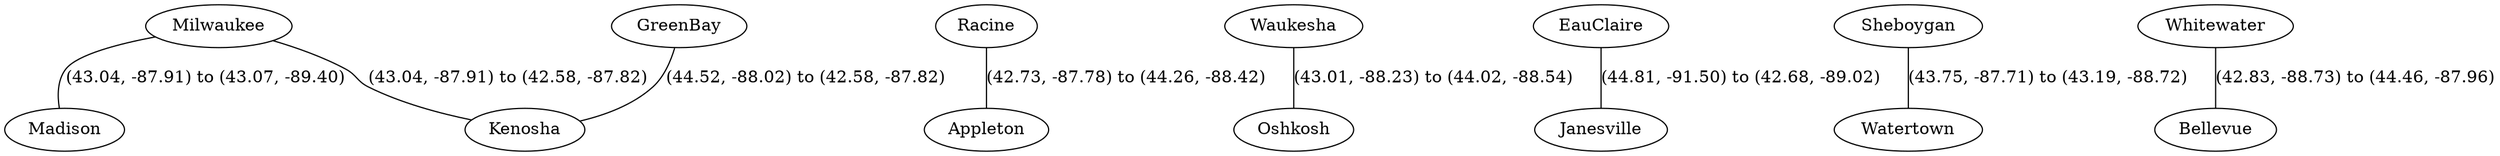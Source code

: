 graph RoadNetwork{
        Milwaukee -- Madison[label="(43.04, -87.91) to (43.07, -89.40)" distance=75.5];
        GreenBay -- Kenosha [label="(44.52, -88.02) to (42.58, -87.82)" distance=134.02];
        Racine -- Appleton [label="(42.73, -87.78) to (44.26, -88.42)" distance=110.74];
        Waukesha -- Oshkosh [label="(43.01, -88.23) to (44.02, -88.54)" distance=71.7];
        EauClaire -- Janesville [label="(44.81, -91.50) to (42.68, -89.02)" distance=192.19];
        Sheboygan -- Watertown [label="(43.75, -87.71) to (43.19, -88.72)" distance=91.6];
        Whitewater -- Bellevue [label="(42.83, -88.73) to (44.46, -87.96)" distance=118.45];
        Milwaukee -- Kenosha [label="(43.04, -87.91) to (42.58, -87.82)" distance=34.9];
}